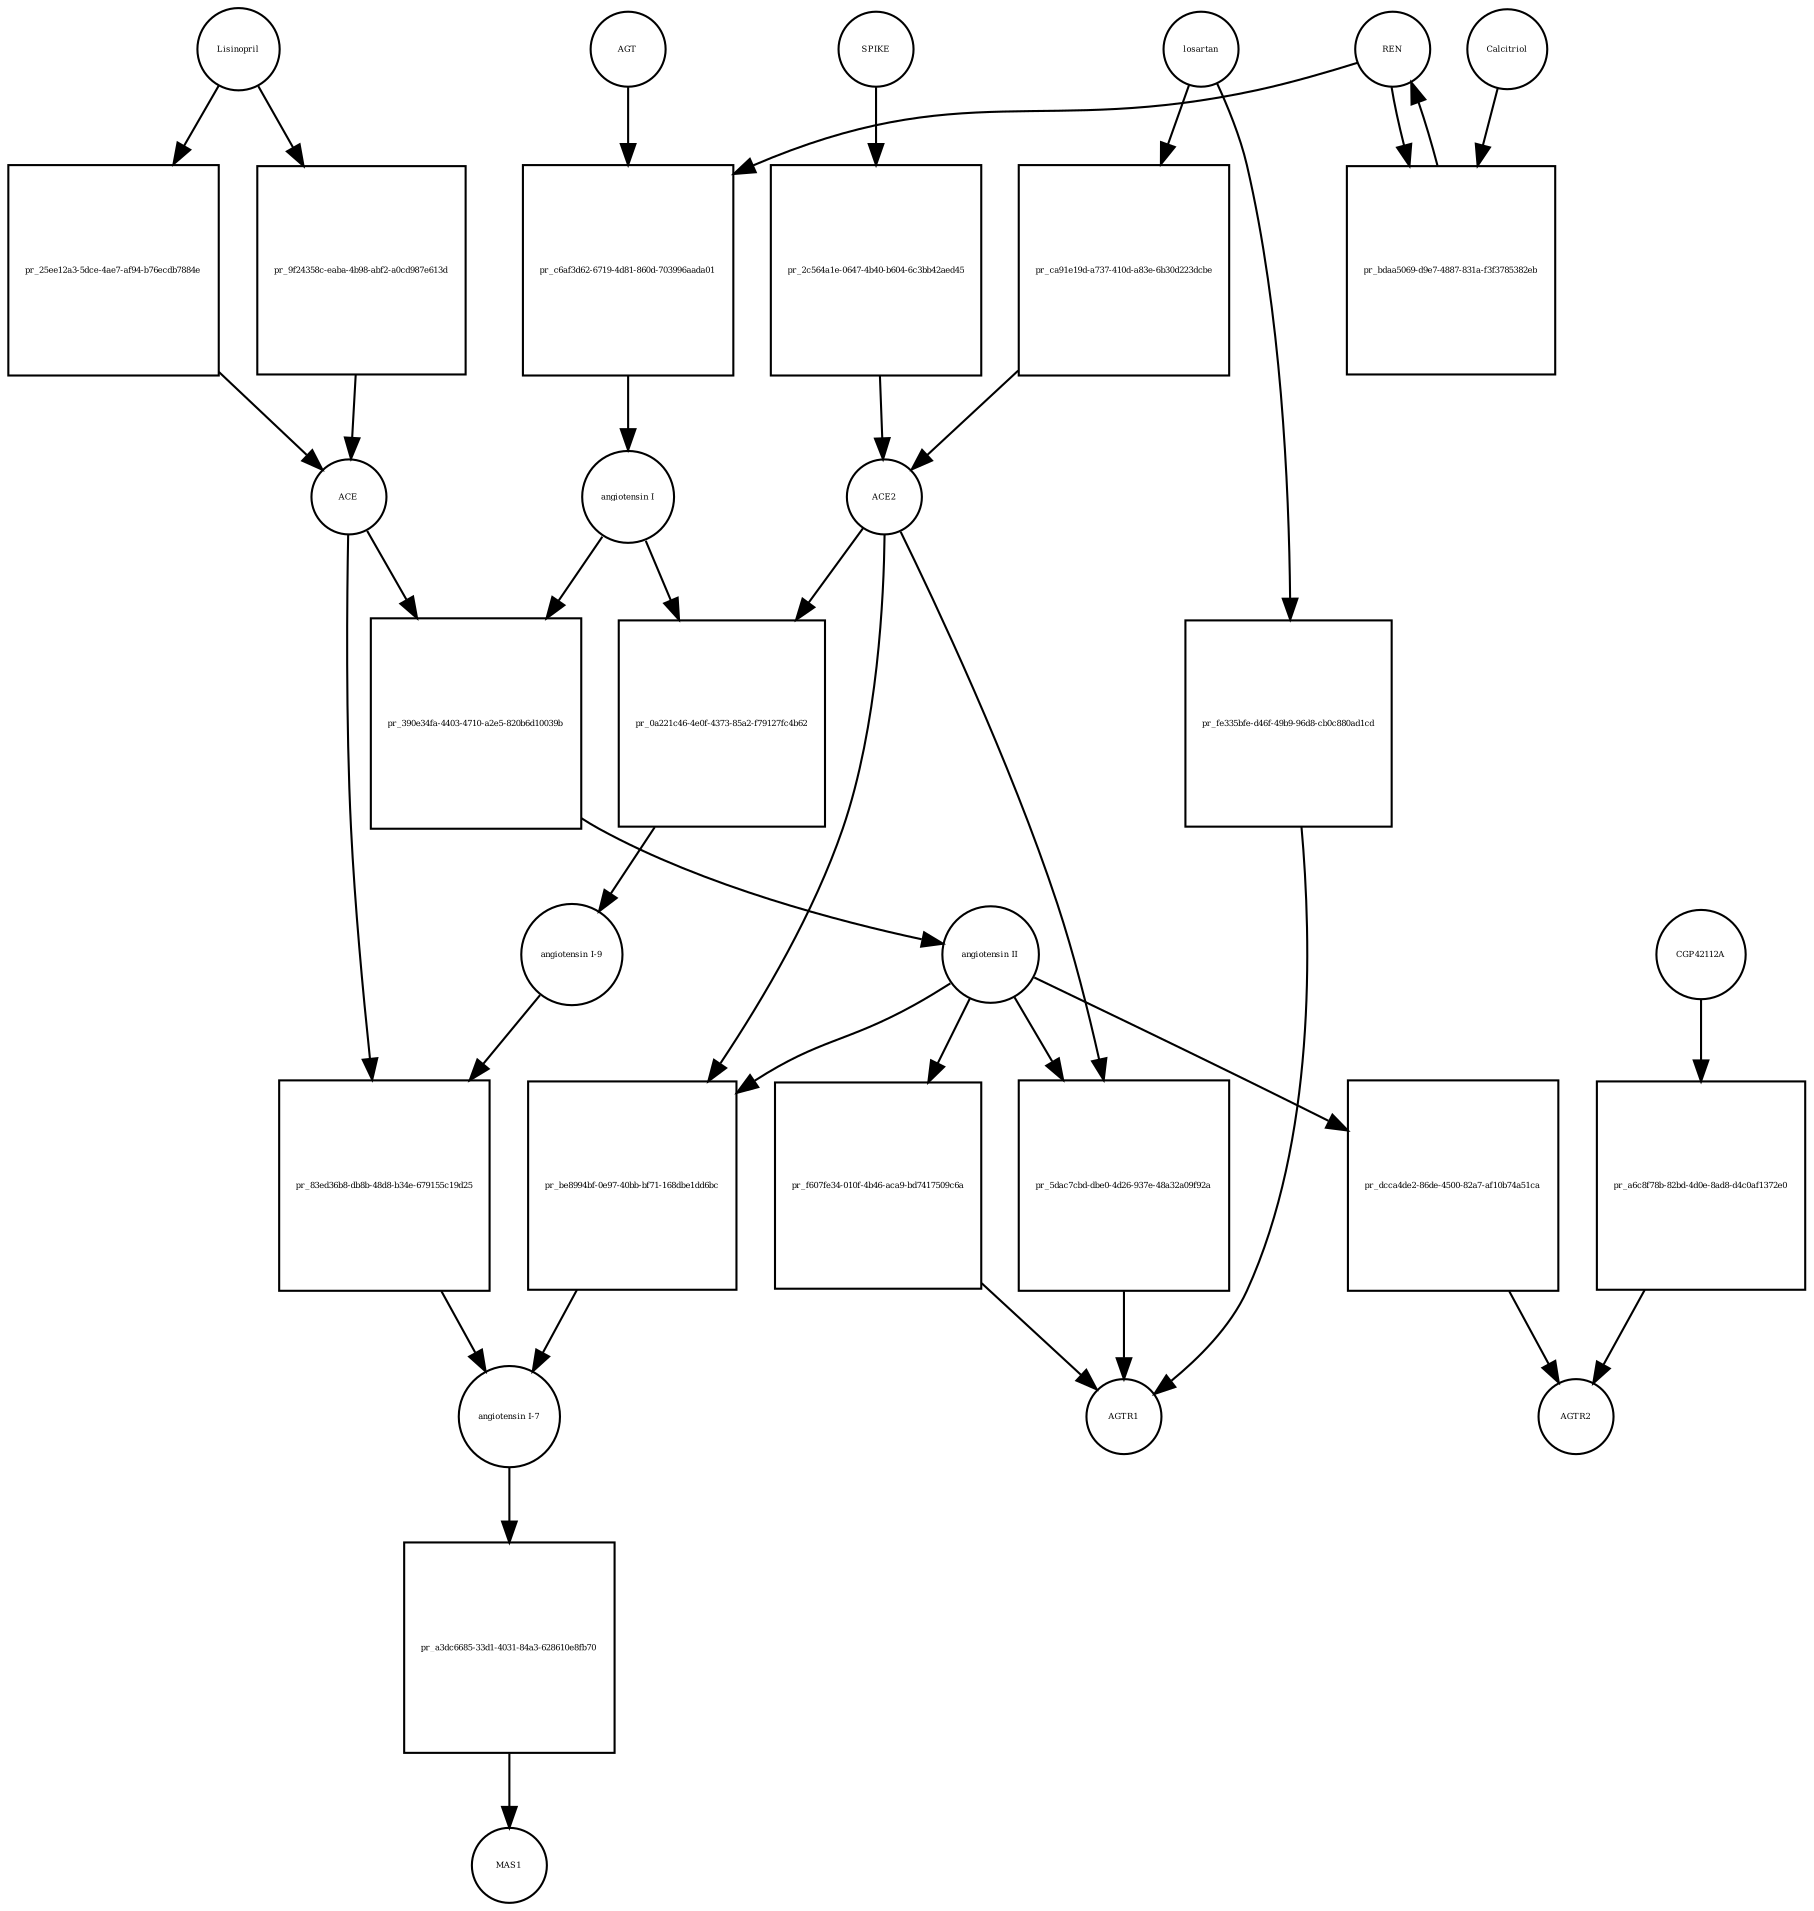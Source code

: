 strict digraph  {
AGT [annotation="", bipartite=0, cls=macromolecule, fontsize=4, label=AGT, shape=circle];
"pr_c6af3d62-6719-4d81-860d-703996aada01" [annotation="", bipartite=1, cls=process, fontsize=4, label="pr_c6af3d62-6719-4d81-860d-703996aada01", shape=square];
"angiotensin I" [annotation="", bipartite=0, cls="simple chemical", fontsize=4, label="angiotensin I", shape=circle];
REN [annotation="", bipartite=0, cls=macromolecule, fontsize=4, label=REN, shape=circle];
"pr_390e34fa-4403-4710-a2e5-820b6d10039b" [annotation="", bipartite=1, cls=process, fontsize=4, label="pr_390e34fa-4403-4710-a2e5-820b6d10039b", shape=square];
"angiotensin II" [annotation="", bipartite=0, cls="simple chemical", fontsize=4, label="angiotensin II", shape=circle];
ACE [annotation="", bipartite=0, cls=macromolecule, fontsize=4, label=ACE, shape=circle];
"pr_0a221c46-4e0f-4373-85a2-f79127fc4b62" [annotation="", bipartite=1, cls=process, fontsize=4, label="pr_0a221c46-4e0f-4373-85a2-f79127fc4b62", shape=square];
"angiotensin I-9" [annotation="", bipartite=0, cls="simple chemical", fontsize=4, label="angiotensin I-9", shape=circle];
ACE2 [annotation="", bipartite=0, cls=macromolecule, fontsize=4, label=ACE2, shape=circle];
"pr_83ed36b8-db8b-48d8-b34e-679155c19d25" [annotation="", bipartite=1, cls=process, fontsize=4, label="pr_83ed36b8-db8b-48d8-b34e-679155c19d25", shape=square];
"angiotensin I-7" [annotation="", bipartite=0, cls="simple chemical", fontsize=4, label="angiotensin I-7", shape=circle];
"pr_be8994bf-0e97-40bb-bf71-168dbe1dd6bc" [annotation="", bipartite=1, cls=process, fontsize=4, label="pr_be8994bf-0e97-40bb-bf71-168dbe1dd6bc", shape=square];
SPIKE [annotation="", bipartite=0, cls=macromolecule, fontsize=4, label=SPIKE, shape=circle];
"pr_2c564a1e-0647-4b40-b604-6c3bb42aed45" [annotation="", bipartite=1, cls=process, fontsize=4, label="pr_2c564a1e-0647-4b40-b604-6c3bb42aed45", shape=square];
Lisinopril [annotation="", bipartite=0, cls="simple chemical", fontsize=4, label=Lisinopril, shape=circle];
"pr_25ee12a3-5dce-4ae7-af94-b76ecdb7884e" [annotation="", bipartite=1, cls=process, fontsize=4, label="pr_25ee12a3-5dce-4ae7-af94-b76ecdb7884e", shape=square];
"pr_f607fe34-010f-4b46-aca9-bd7417509c6a" [annotation="", bipartite=1, cls=process, fontsize=4, label="pr_f607fe34-010f-4b46-aca9-bd7417509c6a", shape=square];
AGTR1 [annotation="", bipartite=0, cls=macromolecule, fontsize=4, label=AGTR1, shape=circle];
"pr_dcca4de2-86de-4500-82a7-af10b74a51ca" [annotation="", bipartite=1, cls=process, fontsize=4, label="pr_dcca4de2-86de-4500-82a7-af10b74a51ca", shape=square];
AGTR2 [annotation="", bipartite=0, cls=macromolecule, fontsize=4, label=AGTR2, shape=circle];
"pr_a3dc6685-33d1-4031-84a3-628610e8fb70" [annotation="", bipartite=1, cls=process, fontsize=4, label="pr_a3dc6685-33d1-4031-84a3-628610e8fb70", shape=square];
MAS1 [annotation="", bipartite=0, cls=macromolecule, fontsize=4, label=MAS1, shape=circle];
losartan [annotation="", bipartite=0, cls="simple chemical", fontsize=4, label=losartan, shape=circle];
"pr_fe335bfe-d46f-49b9-96d8-cb0c880ad1cd" [annotation="", bipartite=1, cls=process, fontsize=4, label="pr_fe335bfe-d46f-49b9-96d8-cb0c880ad1cd", shape=square];
"pr_bdaa5069-d9e7-4887-831a-f3f3785382eb" [annotation="", bipartite=1, cls=process, fontsize=4, label="pr_bdaa5069-d9e7-4887-831a-f3f3785382eb", shape=square];
Calcitriol [annotation="", bipartite=0, cls="simple chemical", fontsize=4, label=Calcitriol, shape=circle];
"pr_9f24358c-eaba-4b98-abf2-a0cd987e613d" [annotation="", bipartite=1, cls=process, fontsize=4, label="pr_9f24358c-eaba-4b98-abf2-a0cd987e613d", shape=square];
"pr_5dac7cbd-dbe0-4d26-937e-48a32a09f92a" [annotation="", bipartite=1, cls=process, fontsize=4, label="pr_5dac7cbd-dbe0-4d26-937e-48a32a09f92a", shape=square];
CGP42112A [annotation="", bipartite=0, cls="simple chemical", fontsize=4, label=CGP42112A, shape=circle];
"pr_a6c8f78b-82bd-4d0e-8ad8-d4c0af1372e0" [annotation="", bipartite=1, cls=process, fontsize=4, label="pr_a6c8f78b-82bd-4d0e-8ad8-d4c0af1372e0", shape=square];
"pr_ca91e19d-a737-410d-a83e-6b30d223dcbe" [annotation="", bipartite=1, cls=process, fontsize=4, label="pr_ca91e19d-a737-410d-a83e-6b30d223dcbe", shape=square];
AGT -> "pr_c6af3d62-6719-4d81-860d-703996aada01"  [annotation="", interaction_type=consumption];
"pr_c6af3d62-6719-4d81-860d-703996aada01" -> "angiotensin I"  [annotation="", interaction_type=production];
"angiotensin I" -> "pr_390e34fa-4403-4710-a2e5-820b6d10039b"  [annotation="", interaction_type=consumption];
"angiotensin I" -> "pr_0a221c46-4e0f-4373-85a2-f79127fc4b62"  [annotation="", interaction_type=consumption];
REN -> "pr_c6af3d62-6719-4d81-860d-703996aada01"  [annotation="", interaction_type=catalysis];
REN -> "pr_bdaa5069-d9e7-4887-831a-f3f3785382eb"  [annotation="", interaction_type=consumption];
"pr_390e34fa-4403-4710-a2e5-820b6d10039b" -> "angiotensin II"  [annotation="", interaction_type=production];
"angiotensin II" -> "pr_be8994bf-0e97-40bb-bf71-168dbe1dd6bc"  [annotation="", interaction_type=consumption];
"angiotensin II" -> "pr_f607fe34-010f-4b46-aca9-bd7417509c6a"  [annotation="", interaction_type=consumption];
"angiotensin II" -> "pr_dcca4de2-86de-4500-82a7-af10b74a51ca"  [annotation="", interaction_type=consumption];
"angiotensin II" -> "pr_5dac7cbd-dbe0-4d26-937e-48a32a09f92a"  [annotation="", interaction_type=modulation];
ACE -> "pr_390e34fa-4403-4710-a2e5-820b6d10039b"  [annotation="", interaction_type=catalysis];
ACE -> "pr_83ed36b8-db8b-48d8-b34e-679155c19d25"  [annotation="", interaction_type=catalysis];
"pr_0a221c46-4e0f-4373-85a2-f79127fc4b62" -> "angiotensin I-9"  [annotation="", interaction_type=production];
"angiotensin I-9" -> "pr_83ed36b8-db8b-48d8-b34e-679155c19d25"  [annotation="", interaction_type=consumption];
ACE2 -> "pr_0a221c46-4e0f-4373-85a2-f79127fc4b62"  [annotation="", interaction_type=catalysis];
ACE2 -> "pr_be8994bf-0e97-40bb-bf71-168dbe1dd6bc"  [annotation="", interaction_type=catalysis];
ACE2 -> "pr_5dac7cbd-dbe0-4d26-937e-48a32a09f92a"  [annotation="", interaction_type=consumption];
"pr_83ed36b8-db8b-48d8-b34e-679155c19d25" -> "angiotensin I-7"  [annotation="", interaction_type=production];
"angiotensin I-7" -> "pr_a3dc6685-33d1-4031-84a3-628610e8fb70"  [annotation="", interaction_type=consumption];
"pr_be8994bf-0e97-40bb-bf71-168dbe1dd6bc" -> "angiotensin I-7"  [annotation="", interaction_type=production];
SPIKE -> "pr_2c564a1e-0647-4b40-b604-6c3bb42aed45"  [annotation="", interaction_type=consumption];
"pr_2c564a1e-0647-4b40-b604-6c3bb42aed45" -> ACE2  [annotation="", interaction_type=production];
Lisinopril -> "pr_25ee12a3-5dce-4ae7-af94-b76ecdb7884e"  [annotation="", interaction_type=consumption];
Lisinopril -> "pr_9f24358c-eaba-4b98-abf2-a0cd987e613d"  [annotation="", interaction_type=consumption];
"pr_25ee12a3-5dce-4ae7-af94-b76ecdb7884e" -> ACE  [annotation="", interaction_type=production];
"pr_f607fe34-010f-4b46-aca9-bd7417509c6a" -> AGTR1  [annotation="", interaction_type=production];
"pr_dcca4de2-86de-4500-82a7-af10b74a51ca" -> AGTR2  [annotation="", interaction_type=production];
"pr_a3dc6685-33d1-4031-84a3-628610e8fb70" -> MAS1  [annotation="", interaction_type=production];
losartan -> "pr_fe335bfe-d46f-49b9-96d8-cb0c880ad1cd"  [annotation="", interaction_type=consumption];
losartan -> "pr_ca91e19d-a737-410d-a83e-6b30d223dcbe"  [annotation="", interaction_type=consumption];
"pr_fe335bfe-d46f-49b9-96d8-cb0c880ad1cd" -> AGTR1  [annotation="", interaction_type=production];
"pr_bdaa5069-d9e7-4887-831a-f3f3785382eb" -> REN  [annotation="", interaction_type=production];
Calcitriol -> "pr_bdaa5069-d9e7-4887-831a-f3f3785382eb"  [annotation="", interaction_type=inhibition];
"pr_9f24358c-eaba-4b98-abf2-a0cd987e613d" -> ACE  [annotation="", interaction_type=production];
"pr_5dac7cbd-dbe0-4d26-937e-48a32a09f92a" -> AGTR1  [annotation="", interaction_type=production];
CGP42112A -> "pr_a6c8f78b-82bd-4d0e-8ad8-d4c0af1372e0"  [annotation="", interaction_type=consumption];
"pr_a6c8f78b-82bd-4d0e-8ad8-d4c0af1372e0" -> AGTR2  [annotation="", interaction_type=production];
"pr_ca91e19d-a737-410d-a83e-6b30d223dcbe" -> ACE2  [annotation="", interaction_type=production];
}
